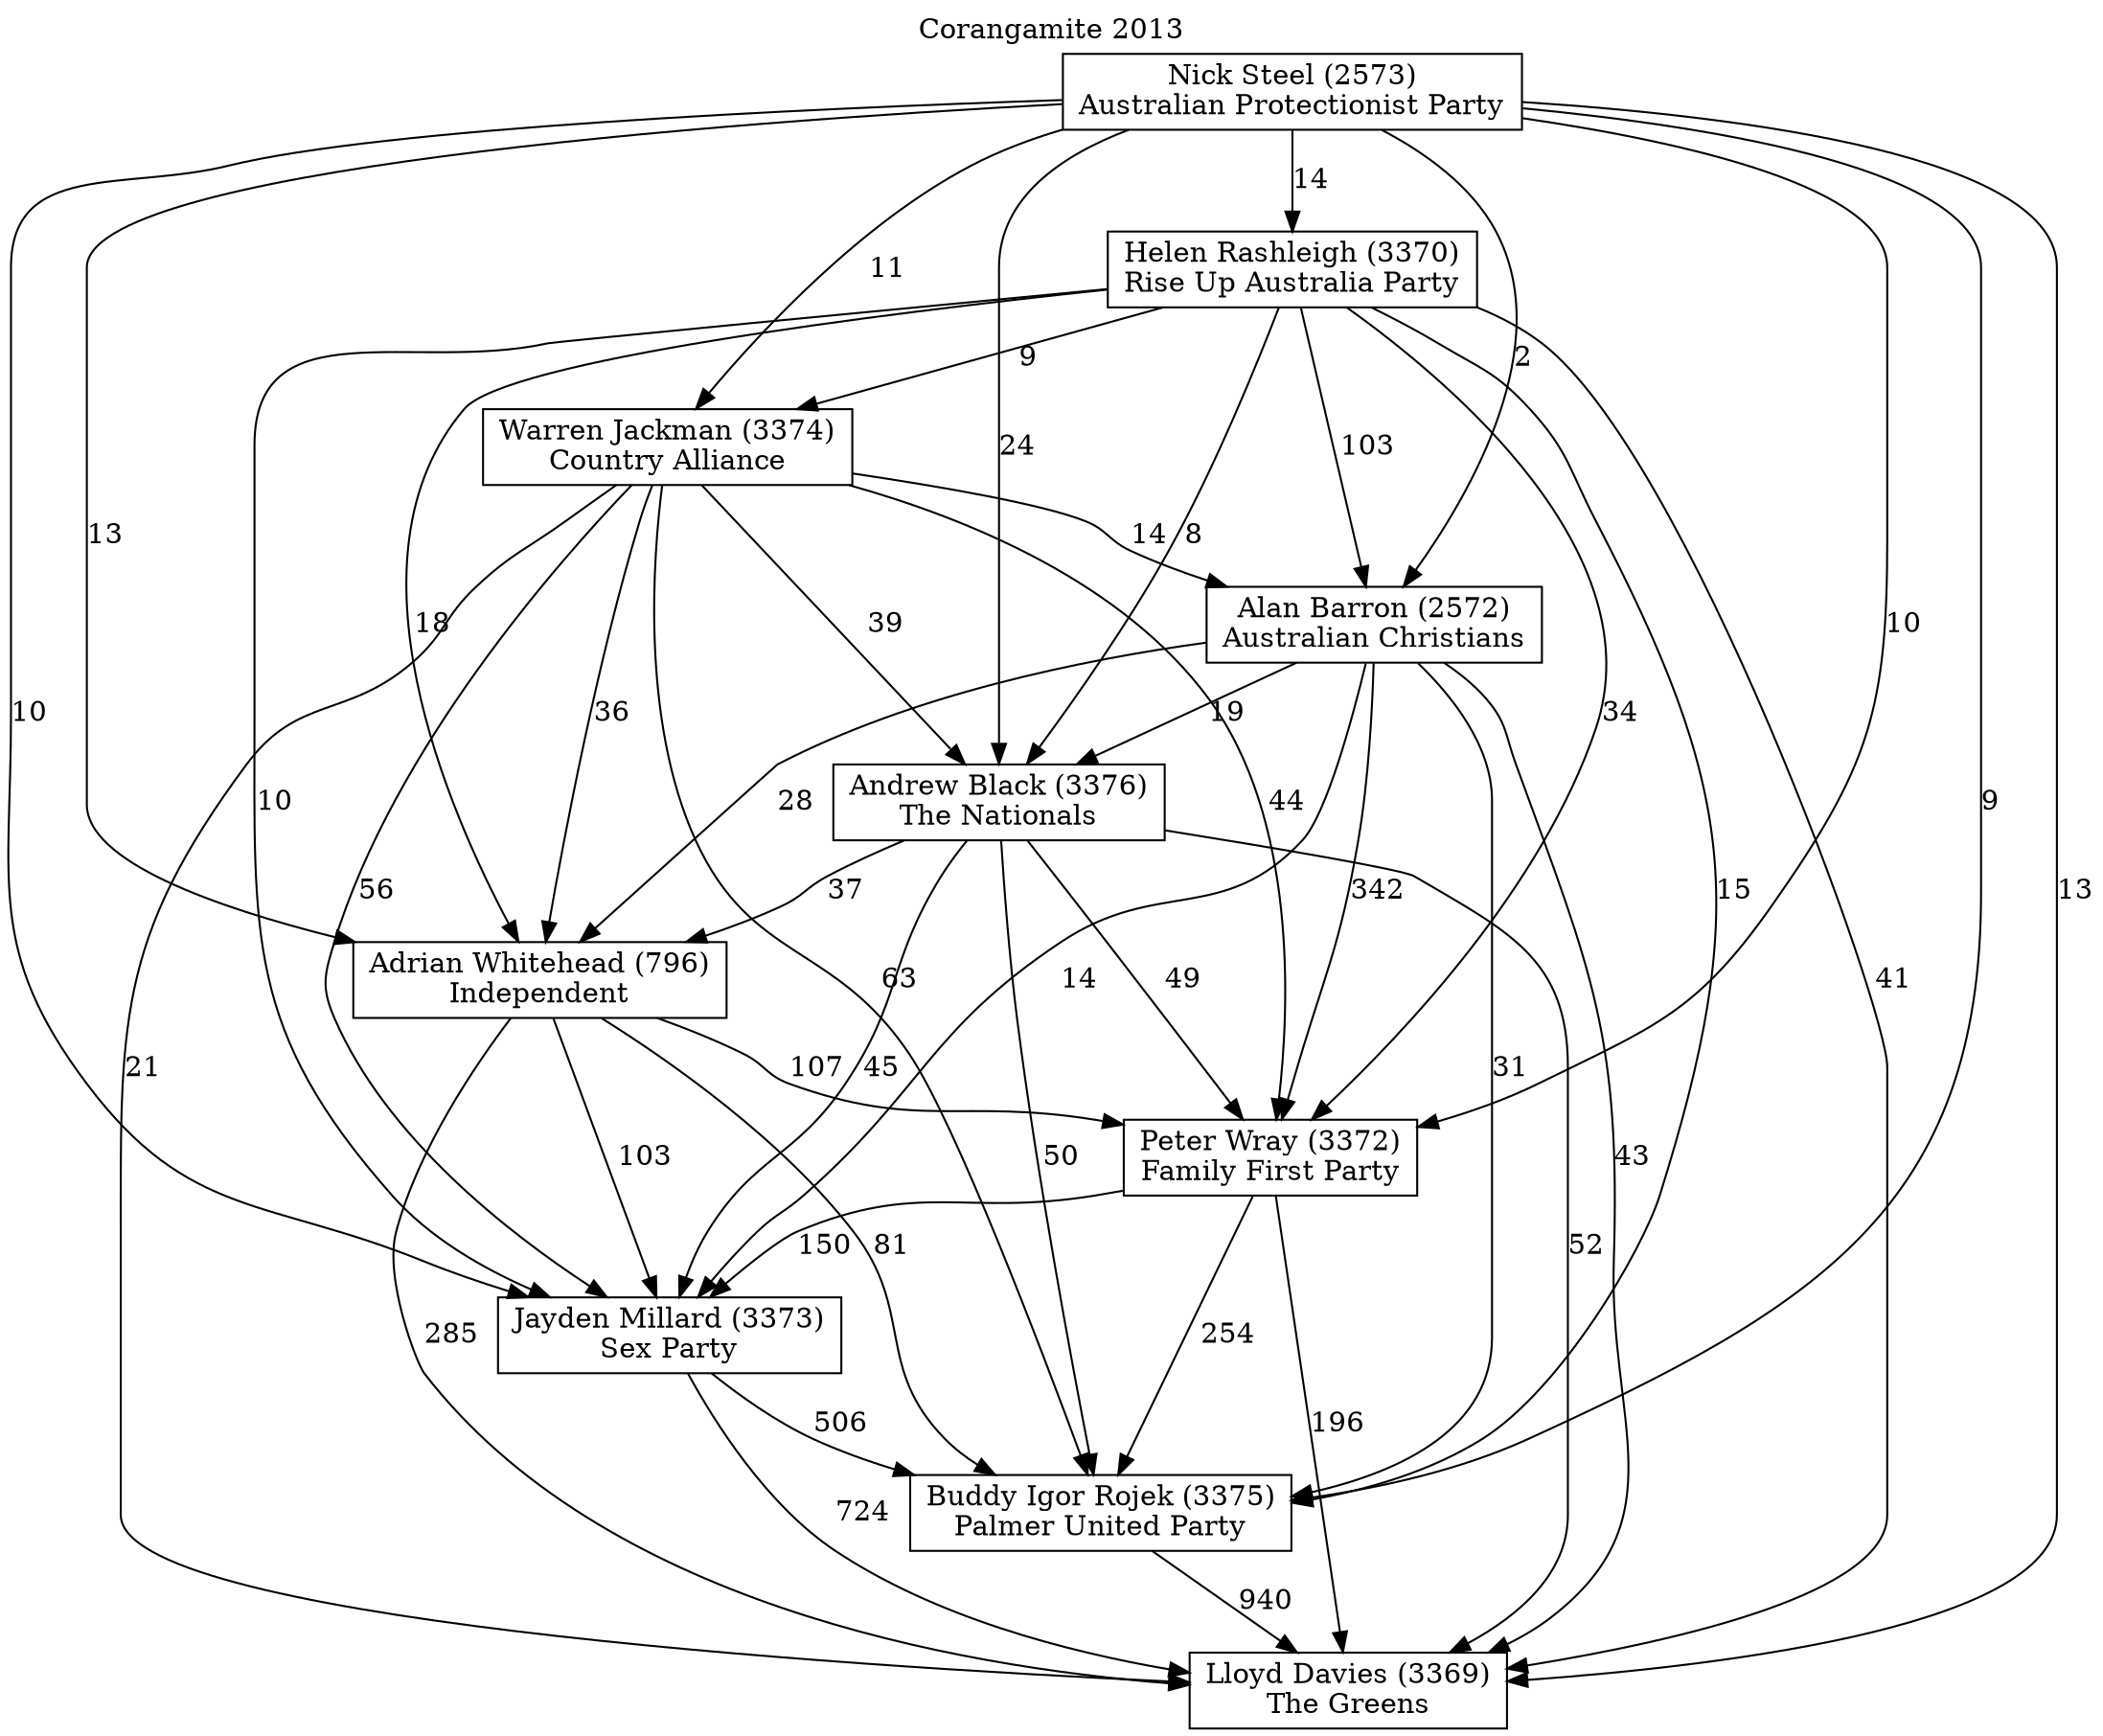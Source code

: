 // House preference flow
digraph "Lloyd Davies (3369)_Corangamite_2013" {
	graph [label="Corangamite 2013" labelloc=t mclimit=10]
	node [shape=box]
	"Adrian Whitehead (796)" [label="Adrian Whitehead (796)
Independent"]
	"Alan Barron (2572)" [label="Alan Barron (2572)
Australian Christians"]
	"Andrew Black (3376)" [label="Andrew Black (3376)
The Nationals"]
	"Buddy Igor Rojek (3375)" [label="Buddy Igor Rojek (3375)
Palmer United Party"]
	"Helen Rashleigh (3370)" [label="Helen Rashleigh (3370)
Rise Up Australia Party"]
	"Jayden Millard (3373)" [label="Jayden Millard (3373)
Sex Party"]
	"Lloyd Davies (3369)" [label="Lloyd Davies (3369)
The Greens"]
	"Nick Steel (2573)" [label="Nick Steel (2573)
Australian Protectionist Party"]
	"Peter Wray (3372)" [label="Peter Wray (3372)
Family First Party"]
	"Warren Jackman (3374)" [label="Warren Jackman (3374)
Country Alliance"]
	"Adrian Whitehead (796)" -> "Buddy Igor Rojek (3375)" [label=81]
	"Adrian Whitehead (796)" -> "Jayden Millard (3373)" [label=103]
	"Adrian Whitehead (796)" -> "Lloyd Davies (3369)" [label=285]
	"Adrian Whitehead (796)" -> "Peter Wray (3372)" [label=107]
	"Alan Barron (2572)" -> "Adrian Whitehead (796)" [label=28]
	"Alan Barron (2572)" -> "Andrew Black (3376)" [label=19]
	"Alan Barron (2572)" -> "Buddy Igor Rojek (3375)" [label=31]
	"Alan Barron (2572)" -> "Jayden Millard (3373)" [label=14]
	"Alan Barron (2572)" -> "Lloyd Davies (3369)" [label=43]
	"Alan Barron (2572)" -> "Peter Wray (3372)" [label=342]
	"Andrew Black (3376)" -> "Adrian Whitehead (796)" [label=37]
	"Andrew Black (3376)" -> "Buddy Igor Rojek (3375)" [label=50]
	"Andrew Black (3376)" -> "Jayden Millard (3373)" [label=45]
	"Andrew Black (3376)" -> "Lloyd Davies (3369)" [label=52]
	"Andrew Black (3376)" -> "Peter Wray (3372)" [label=49]
	"Buddy Igor Rojek (3375)" -> "Lloyd Davies (3369)" [label=940]
	"Helen Rashleigh (3370)" -> "Adrian Whitehead (796)" [label=18]
	"Helen Rashleigh (3370)" -> "Alan Barron (2572)" [label=103]
	"Helen Rashleigh (3370)" -> "Andrew Black (3376)" [label=8]
	"Helen Rashleigh (3370)" -> "Buddy Igor Rojek (3375)" [label=15]
	"Helen Rashleigh (3370)" -> "Jayden Millard (3373)" [label=10]
	"Helen Rashleigh (3370)" -> "Lloyd Davies (3369)" [label=41]
	"Helen Rashleigh (3370)" -> "Peter Wray (3372)" [label=34]
	"Helen Rashleigh (3370)" -> "Warren Jackman (3374)" [label=9]
	"Jayden Millard (3373)" -> "Buddy Igor Rojek (3375)" [label=506]
	"Jayden Millard (3373)" -> "Lloyd Davies (3369)" [label=724]
	"Nick Steel (2573)" -> "Adrian Whitehead (796)" [label=13]
	"Nick Steel (2573)" -> "Alan Barron (2572)" [label=2]
	"Nick Steel (2573)" -> "Andrew Black (3376)" [label=24]
	"Nick Steel (2573)" -> "Buddy Igor Rojek (3375)" [label=9]
	"Nick Steel (2573)" -> "Helen Rashleigh (3370)" [label=14]
	"Nick Steel (2573)" -> "Jayden Millard (3373)" [label=10]
	"Nick Steel (2573)" -> "Lloyd Davies (3369)" [label=13]
	"Nick Steel (2573)" -> "Peter Wray (3372)" [label=10]
	"Nick Steel (2573)" -> "Warren Jackman (3374)" [label=11]
	"Peter Wray (3372)" -> "Buddy Igor Rojek (3375)" [label=254]
	"Peter Wray (3372)" -> "Jayden Millard (3373)" [label=150]
	"Peter Wray (3372)" -> "Lloyd Davies (3369)" [label=196]
	"Warren Jackman (3374)" -> "Adrian Whitehead (796)" [label=36]
	"Warren Jackman (3374)" -> "Alan Barron (2572)" [label=14]
	"Warren Jackman (3374)" -> "Andrew Black (3376)" [label=39]
	"Warren Jackman (3374)" -> "Buddy Igor Rojek (3375)" [label=63]
	"Warren Jackman (3374)" -> "Jayden Millard (3373)" [label=56]
	"Warren Jackman (3374)" -> "Lloyd Davies (3369)" [label=21]
	"Warren Jackman (3374)" -> "Peter Wray (3372)" [label=44]
}
